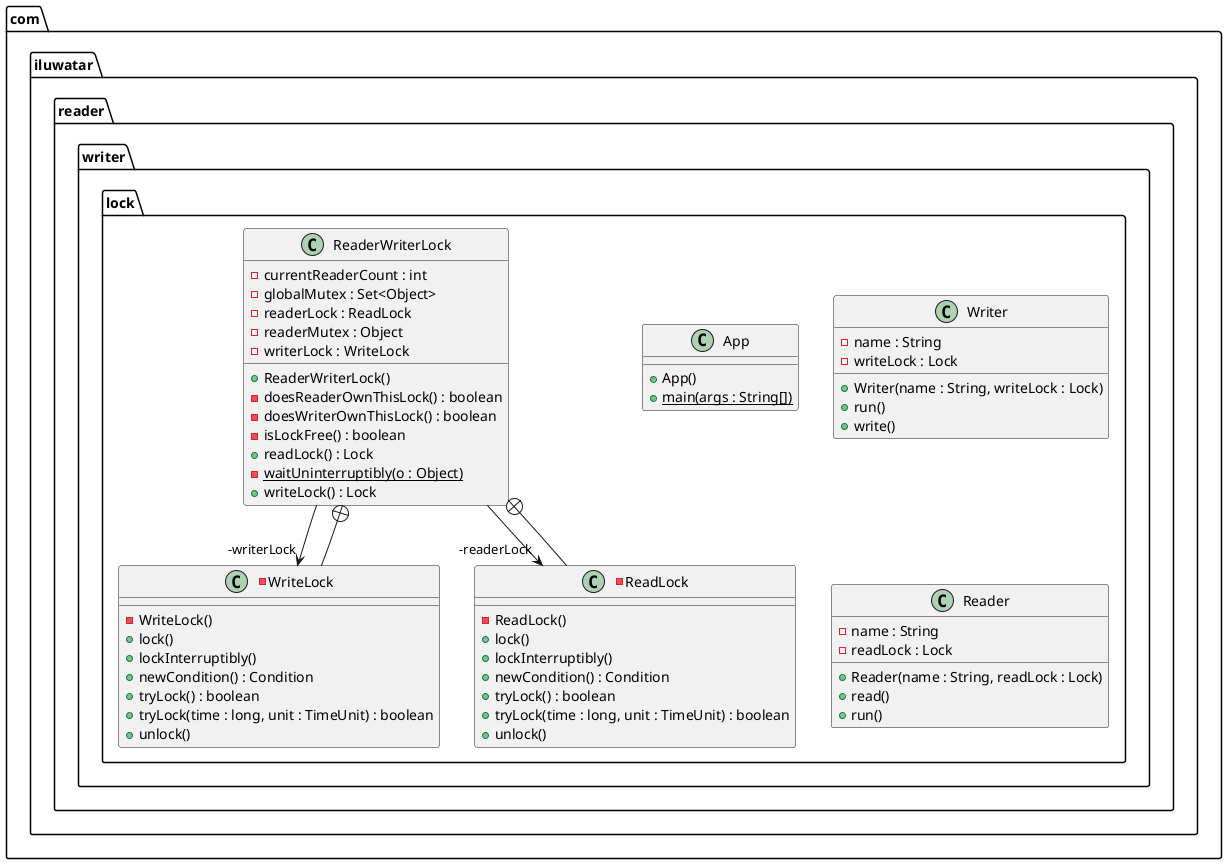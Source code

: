 @startuml
package com.iluwatar.reader.writer.lock {
  class ReaderWriterLock {
    - currentReaderCount : int
    - globalMutex : Set<Object>
    - readerLock : ReadLock
    - readerMutex : Object
    - writerLock : WriteLock
    + ReaderWriterLock()
    - doesReaderOwnThisLock() : boolean
    - doesWriterOwnThisLock() : boolean
    - isLockFree() : boolean
    + readLock() : Lock
    - waitUninterruptibly(o : Object) {static}
    + writeLock() : Lock
  }
  -class WriteLock {
    - WriteLock()
    + lock()
    + lockInterruptibly()
    + newCondition() : Condition
    + tryLock() : boolean
    + tryLock(time : long, unit : TimeUnit) : boolean
    + unlock()
  }
  class App {
    + App()
    + main(args : String[]) {static}
  }
  -class ReadLock {
    - ReadLock()
    + lock()
    + lockInterruptibly()
    + newCondition() : Condition
    + tryLock() : boolean
    + tryLock(time : long, unit : TimeUnit) : boolean
    + unlock()
  }
  class Writer {
    - name : String
    - writeLock : Lock
    + Writer(name : String, writeLock : Lock)
    + run()
    + write()
  }
  class Reader {
    - name : String
    - readLock : Lock
    + Reader(name : String, readLock : Lock)
    + read()
    + run()
  }
}
ReaderWriterLock -->  "-readerLock" ReadLock
ReadLock --+ ReaderWriterLock
ReaderWriterLock -->  "-writerLock" WriteLock
WriteLock --+ ReaderWriterLock
@enduml